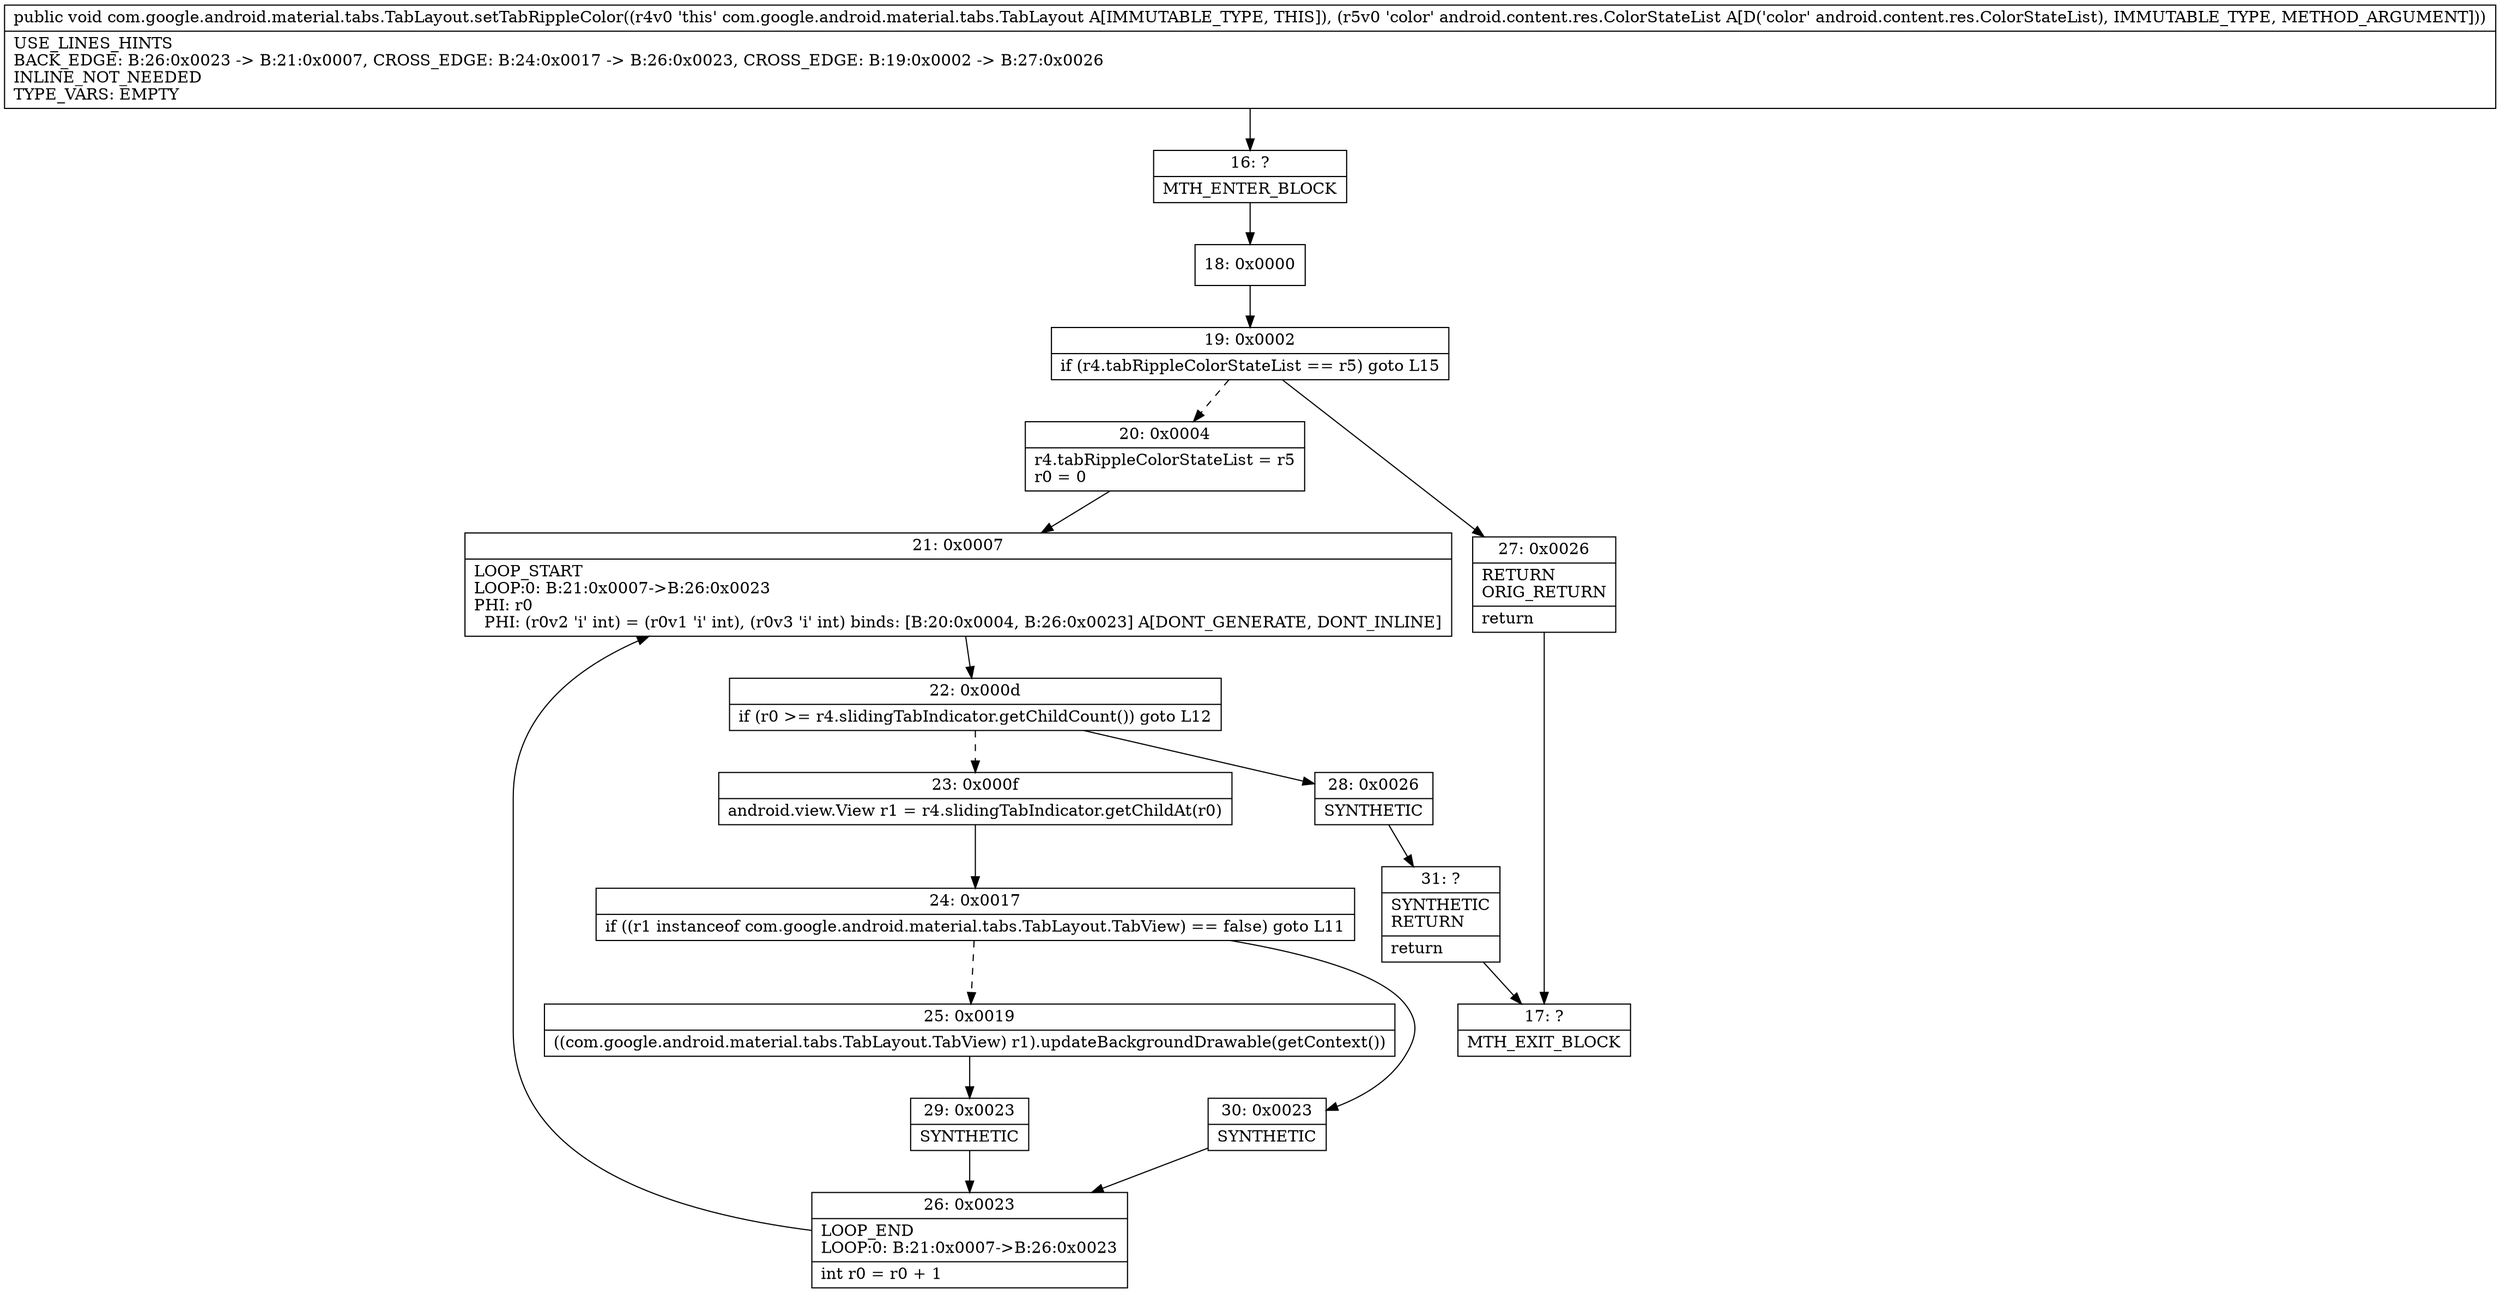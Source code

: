 digraph "CFG forcom.google.android.material.tabs.TabLayout.setTabRippleColor(Landroid\/content\/res\/ColorStateList;)V" {
Node_16 [shape=record,label="{16\:\ ?|MTH_ENTER_BLOCK\l}"];
Node_18 [shape=record,label="{18\:\ 0x0000}"];
Node_19 [shape=record,label="{19\:\ 0x0002|if (r4.tabRippleColorStateList == r5) goto L15\l}"];
Node_20 [shape=record,label="{20\:\ 0x0004|r4.tabRippleColorStateList = r5\lr0 = 0\l}"];
Node_21 [shape=record,label="{21\:\ 0x0007|LOOP_START\lLOOP:0: B:21:0x0007\-\>B:26:0x0023\lPHI: r0 \l  PHI: (r0v2 'i' int) = (r0v1 'i' int), (r0v3 'i' int) binds: [B:20:0x0004, B:26:0x0023] A[DONT_GENERATE, DONT_INLINE]\l}"];
Node_22 [shape=record,label="{22\:\ 0x000d|if (r0 \>= r4.slidingTabIndicator.getChildCount()) goto L12\l}"];
Node_23 [shape=record,label="{23\:\ 0x000f|android.view.View r1 = r4.slidingTabIndicator.getChildAt(r0)\l}"];
Node_24 [shape=record,label="{24\:\ 0x0017|if ((r1 instanceof com.google.android.material.tabs.TabLayout.TabView) == false) goto L11\l}"];
Node_25 [shape=record,label="{25\:\ 0x0019|((com.google.android.material.tabs.TabLayout.TabView) r1).updateBackgroundDrawable(getContext())\l}"];
Node_29 [shape=record,label="{29\:\ 0x0023|SYNTHETIC\l}"];
Node_26 [shape=record,label="{26\:\ 0x0023|LOOP_END\lLOOP:0: B:21:0x0007\-\>B:26:0x0023\l|int r0 = r0 + 1\l}"];
Node_30 [shape=record,label="{30\:\ 0x0023|SYNTHETIC\l}"];
Node_28 [shape=record,label="{28\:\ 0x0026|SYNTHETIC\l}"];
Node_31 [shape=record,label="{31\:\ ?|SYNTHETIC\lRETURN\l|return\l}"];
Node_17 [shape=record,label="{17\:\ ?|MTH_EXIT_BLOCK\l}"];
Node_27 [shape=record,label="{27\:\ 0x0026|RETURN\lORIG_RETURN\l|return\l}"];
MethodNode[shape=record,label="{public void com.google.android.material.tabs.TabLayout.setTabRippleColor((r4v0 'this' com.google.android.material.tabs.TabLayout A[IMMUTABLE_TYPE, THIS]), (r5v0 'color' android.content.res.ColorStateList A[D('color' android.content.res.ColorStateList), IMMUTABLE_TYPE, METHOD_ARGUMENT]))  | USE_LINES_HINTS\lBACK_EDGE: B:26:0x0023 \-\> B:21:0x0007, CROSS_EDGE: B:24:0x0017 \-\> B:26:0x0023, CROSS_EDGE: B:19:0x0002 \-\> B:27:0x0026\lINLINE_NOT_NEEDED\lTYPE_VARS: EMPTY\l}"];
MethodNode -> Node_16;Node_16 -> Node_18;
Node_18 -> Node_19;
Node_19 -> Node_20[style=dashed];
Node_19 -> Node_27;
Node_20 -> Node_21;
Node_21 -> Node_22;
Node_22 -> Node_23[style=dashed];
Node_22 -> Node_28;
Node_23 -> Node_24;
Node_24 -> Node_25[style=dashed];
Node_24 -> Node_30;
Node_25 -> Node_29;
Node_29 -> Node_26;
Node_26 -> Node_21;
Node_30 -> Node_26;
Node_28 -> Node_31;
Node_31 -> Node_17;
Node_27 -> Node_17;
}

